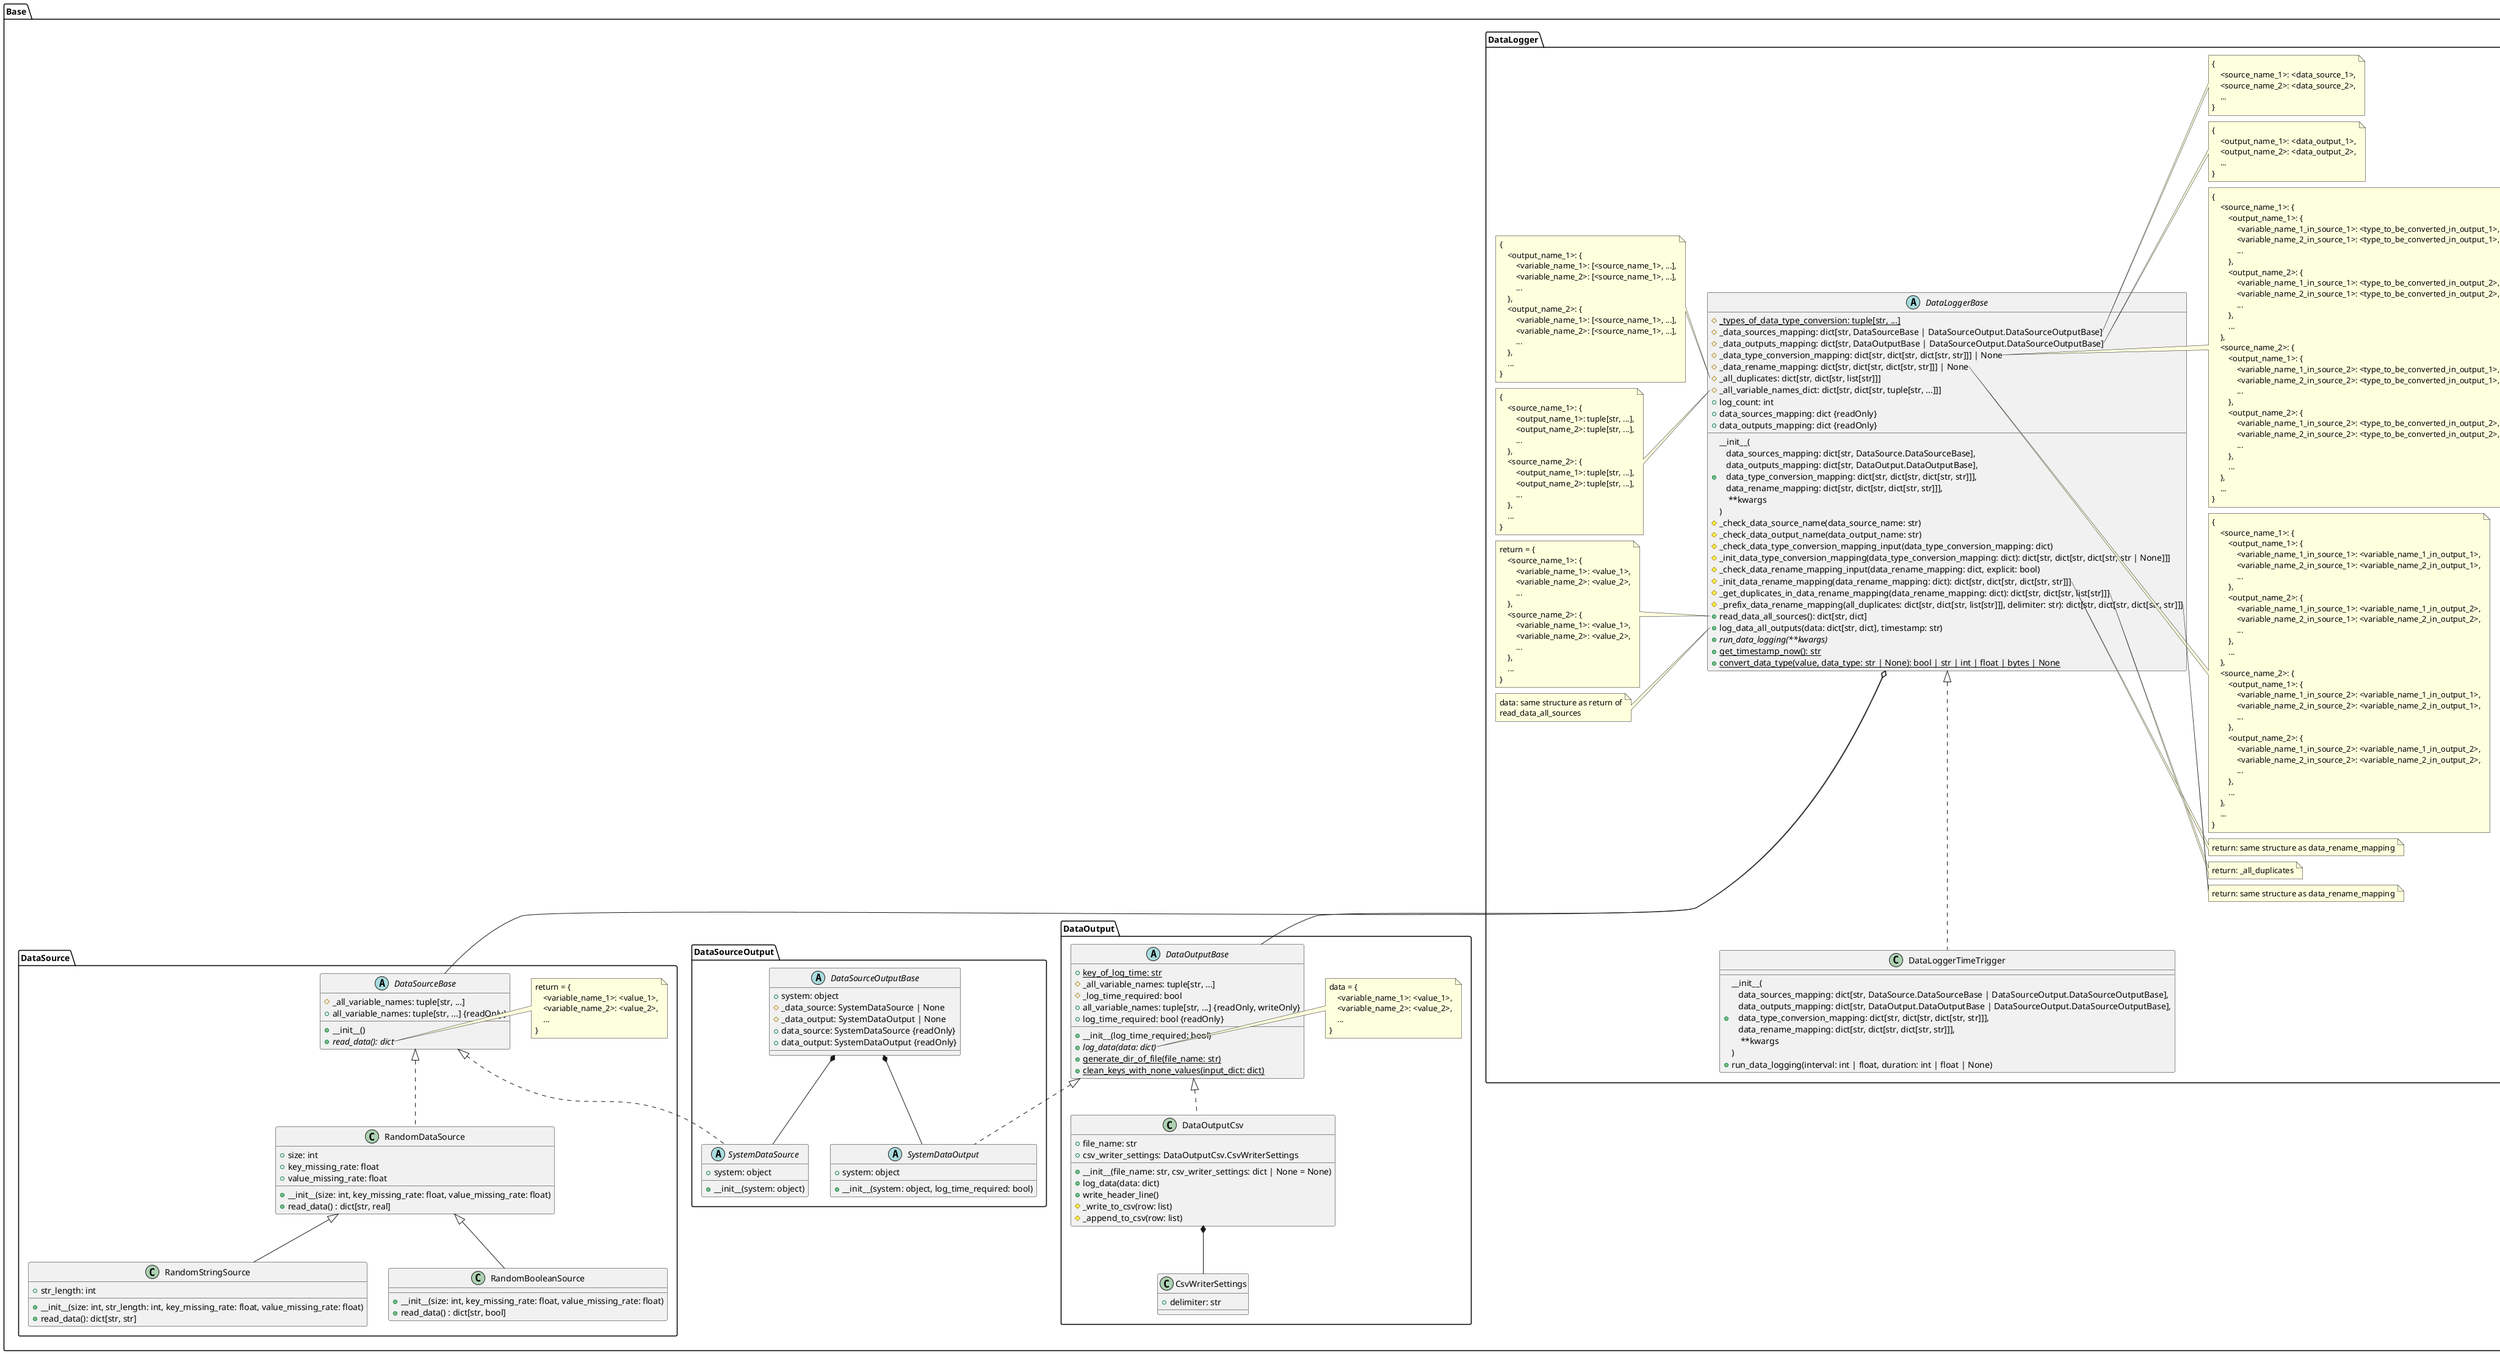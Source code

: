 @startuml
package Base{}

package Base.DataSource{
    abstract class DataSourceBase {
        # _all_variable_names: tuple[str, ...]
        + __init__()
        + {abstract} read_data(): dict
        + all_variable_names: tuple[str, ...] {readOnly}
    }
    note right of DataSourceBase::read_data
        return = {
            <variable_name_1>: <value_1>,
            <variable_name_2>: <value_2>,
            ...
        }
    end note

    class RandomDataSource implements DataSourceBase {
        + size: int
        + key_missing_rate: float
        + value_missing_rate: float
        + __init__(size: int, key_missing_rate: float, value_missing_rate: float)
        + read_data() : dict[str, real]
    }

    class RandomStringSource extends RandomDataSource {
        + str_length: int
        + __init__(size: int, str_length: int, key_missing_rate: float, value_missing_rate: float)
        + read_data(): dict[str, str]
    }

    class RandomBooleanSource extends RandomDataSource {
        + __init__(size: int, key_missing_rate: float, value_missing_rate: float)
        + read_data() : dict[str, bool]
    }
}

package Base.DataOutput{
    abstract class DataOutputBase {
        + key_of_log_time: str {static}
        # _all_variable_names: tuple[str, ...]
        # _log_time_required: bool
        + __init__(log_time_required: bool)
        + {abstract} log_data(data: dict)
        + {static} generate_dir_of_file(file_name: str)
        + {static} clean_keys_with_none_values(input_dict: dict)
        + all_variable_names: tuple[str, ...] {readOnly, writeOnly}
        + log_time_required: bool {readOnly}
    }
    note right of DataOutputBase::log_data
        data = {
            <variable_name_1>: <value_1>,
            <variable_name_2>: <value_2>,
            ...
        }
    end note

    class DataOutputCsv implements DataOutputBase {
        + file_name: str
        + csv_writer_settings: DataOutputCsv.CsvWriterSettings
        + __init__(file_name: str, csv_writer_settings: dict | None = None)
        + log_data(data: dict)
        + write_header_line()
        # _write_to_csv(row: list)
        # _append_to_csv(row: list)
    }

    class CsvWriterSettings{
        + delimiter: str
    }

    DataOutputCsv *-- CsvWriterSettings
}

package Base.DataLogger{
    abstract class DataLoggerBase {
        # _types_of_data_type_conversion: tuple[str, ...] {static}
        # _data_sources_mapping: dict[str, DataSourceBase | DataSourceOutput.DataSourceOutputBase]
        # _data_outputs_mapping: dict[str, DataOutputBase | DataSourceOutput.DataSourceOutputBase]
        # _data_type_conversion_mapping: dict[str, dict[str, dict[str, str]]] | None
        # _data_rename_mapping: dict[str, dict[str, dict[str, str]]] | None
        # _all_duplicates: dict[str, dict[str, list[str]]]
        # _all_variable_names_dict: dict[str, dict[str, tuple[str, ...]]]
        + log_count: int
        + __init__(\n   data_sources_mapping: dict[str, DataSource.DataSourceBase],\n   data_outputs_mapping: dict[str, DataOutput.DataOutputBase],\n   data_type_conversion_mapping: dict[str, dict[str, dict[str, str]]],\n   data_rename_mapping: dict[str, dict[str, dict[str, str]]],\n    **kwargs\n)
        # _check_data_source_name(data_source_name: str)
        # _check_data_output_name(data_output_name: str)
        # _check_data_type_conversion_mapping_input(data_type_conversion_mapping: dict)
        # _init_data_type_conversion_mapping(data_type_conversion_mapping: dict): dict[str, dict[str, dict[str, str | None]]]
        # _check_data_rename_mapping_input(data_rename_mapping: dict, explicit: bool)
        # _init_data_rename_mapping(data_rename_mapping: dict): dict[str, dict[str, dict[str, str]]]
        # _get_duplicates_in_data_rename_mapping(data_rename_mapping: dict): dict[str, dict[str, list[str]]]
        # _prefix_data_rename_mapping(all_duplicates: dict[str, dict[str, list[str]]], delimiter: str): dict[str, dict[str, dict[str, str]]]
        + read_data_all_sources(): dict[str, dict]
        + log_data_all_outputs(data: dict[str, dict], timestamp: str)
        + {abstract} run_data_logging(**kwargs)
        + data_sources_mapping: dict {readOnly}
        + data_outputs_mapping: dict {readOnly}
        + {static} get_timestamp_now(): str
        + {static} convert_data_type(value, data_type: str | None): bool | str | int | float | bytes | None
    }
    note right of DataLoggerBase::_data_sources_mapping
        {
            <source_name_1>: <data_source_1>,
            <source_name_2>: <data_source_2>,
            ...
        }
    end note
    note right of DataLoggerBase::_data_outputs_mapping
        {
            <output_name_1>: <data_output_1>,
            <output_name_2>: <data_output_2>,
            ...
        }
    end note
    note right of DataLoggerBase::_data_type_conversion_mapping
        {
            <source_name_1>: {
                <output_name_1>: {
                    <variable_name_1_in_source_1>: <type_to_be_converted_in_output_1>,
                    <variable_name_2_in_source_1>: <type_to_be_converted_in_output_1>,
                    ...
                },
                <output_name_2>: {
                    <variable_name_1_in_source_1>: <type_to_be_converted_in_output_2>,
                    <variable_name_2_in_source_1>: <type_to_be_converted_in_output_2>,
                    ...
                },
                ...
            },
            <source_name_2>: {
                <output_name_1>: {
                    <variable_name_1_in_source_2>: <type_to_be_converted_in_output_1>,
                    <variable_name_2_in_source_2>: <type_to_be_converted_in_output_1>,
                    ...
                },
                <output_name_2>: {
                    <variable_name_1_in_source_2>: <type_to_be_converted_in_output_2>,
                    <variable_name_2_in_source_2>: <type_to_be_converted_in_output_2>,
                    ...
                },
                ...
            },
            ...
        }
    end note
    note right of DataLoggerBase::_data_rename_mapping
        {
            <source_name_1>: {
                <output_name_1>: {
                    <variable_name_1_in_source_1>: <variable_name_1_in_output_1>,
                    <variable_name_2_in_source_1>: <variable_name_2_in_output_1>,
                    ...
                },
                <output_name_2>: {
                    <variable_name_1_in_source_1>: <variable_name_1_in_output_2>,
                    <variable_name_2_in_source_1>: <variable_name_2_in_output_2>,
                    ...
                },
                ...
            },
            <source_name_2>: {
                <output_name_1>: {
                    <variable_name_1_in_source_2>: <variable_name_1_in_output_1>,
                    <variable_name_2_in_source_2>: <variable_name_2_in_output_1>,
                    ...
                },
                <output_name_2>: {
                    <variable_name_1_in_source_2>: <variable_name_1_in_output_2>,
                    <variable_name_2_in_source_2>: <variable_name_2_in_output_2>,
                    ...
                },
                ...
            },
            ...
        }
    end note
    note left of DataLoggerBase::_all_duplicates
        {
            <output_name_1>: {
                <variable_name_1>: [<source_name_1>, ...],
                <variable_name_2>: [<source_name_1>, ...],
                ...
            },
            <output_name_2>: {
                <variable_name_1>: [<source_name_1>, ...],
                <variable_name_2>: [<source_name_1>, ...],
                ...
            },
            ...
        }
    end note
    note left of DataLoggerBase::_all_variable_names_dict
        {
            <source_name_1>: {
                <output_name_1>: tuple[str, ...],
                <output_name_2>: tuple[str, ...],
                ...
            },
            <source_name_2>: {
                <output_name_1>: tuple[str, ...],
                <output_name_2>: tuple[str, ...],
                ...
            },
            ...
        }
    end note
    note right of DataLoggerBase::_init_data_rename_mapping
        return: same structure as data_rename_mapping
    end note
    note right of DataLoggerBase::_get_duplicates_in_data_rename_mapping
        return: _all_duplicates
    end note
    note right of DataLoggerBase::_prefix_data_rename_mapping
        return: same structure as data_rename_mapping
    end note
    note left of DataLoggerBase::read_data_all_sources
        return = {
            <source_name_1>: {
                <variable_name_1>: <value_1>,
                <variable_name_2>: <value_2>,
                ...
            },
            <source_name_2>: {
                <variable_name_1>: <value_1>,
                <variable_name_2>: <value_2>,
                ...
            },
            ...
        }
    end note
    note left of DataLoggerBase::log_data_all_outputs
        data: same structure as return of
        read_data_all_sources
    end note

    class DataLoggerTimeTrigger implements DataLoggerBase {
        + __init__(\n   data_sources_mapping: dict[str, DataSource.DataSourceBase | DataSourceOutput.DataSourceOutputBase],\n   data_outputs_mapping: dict[str, DataOutput.DataOutputBase | DataSourceOutput.DataSourceOutputBase],\n   data_type_conversion_mapping: dict[str, dict[str, dict[str, str]]],\n   data_rename_mapping: dict[str, dict[str, dict[str, str]]],\n    **kwargs\n)
        + run_data_logging(interval: int | float, duration: int | float | None)
    }

    DataLoggerBase o-- DataSourceBase
    DataLoggerBase o-- DataOutputBase
}

package Base.DataSourceOutput{
    abstract class DataSourceOutputBase{
        + system: object
        # _data_source: SystemDataSource | None
        # _data_output: SystemDataOutput | None
        + data_source: SystemDataSource {readOnly}
        + data_output: SystemDataOutput {readOnly}
    }

    abstract class SystemDataSource{
        + system: object
        + __init__(system: object)
    }

    abstract class SystemDataOutput{
        + system: object
        + __init__(system: object, log_time_required: bool)
    }

    DataSourceOutputBase *-- SystemDataSource
    DataSourceOutputBase *-- SystemDataOutput
}

Base.DataSource.DataSourceBase <|.. Base.DataSourceOutput.SystemDataSource
Base.DataOutput.DataOutputBase <|.. Base.DataSourceOutput.SystemDataOutput

@enduml
